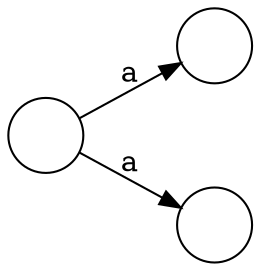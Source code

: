 digraph dka {
spline=true;
overlap=scalexy;
nodesep=0.7;
    esep=0.3;
    rankdir = LR
    node [label = "", shape=circle]
    a->b [label=a]
    a->c [label=a]
}
